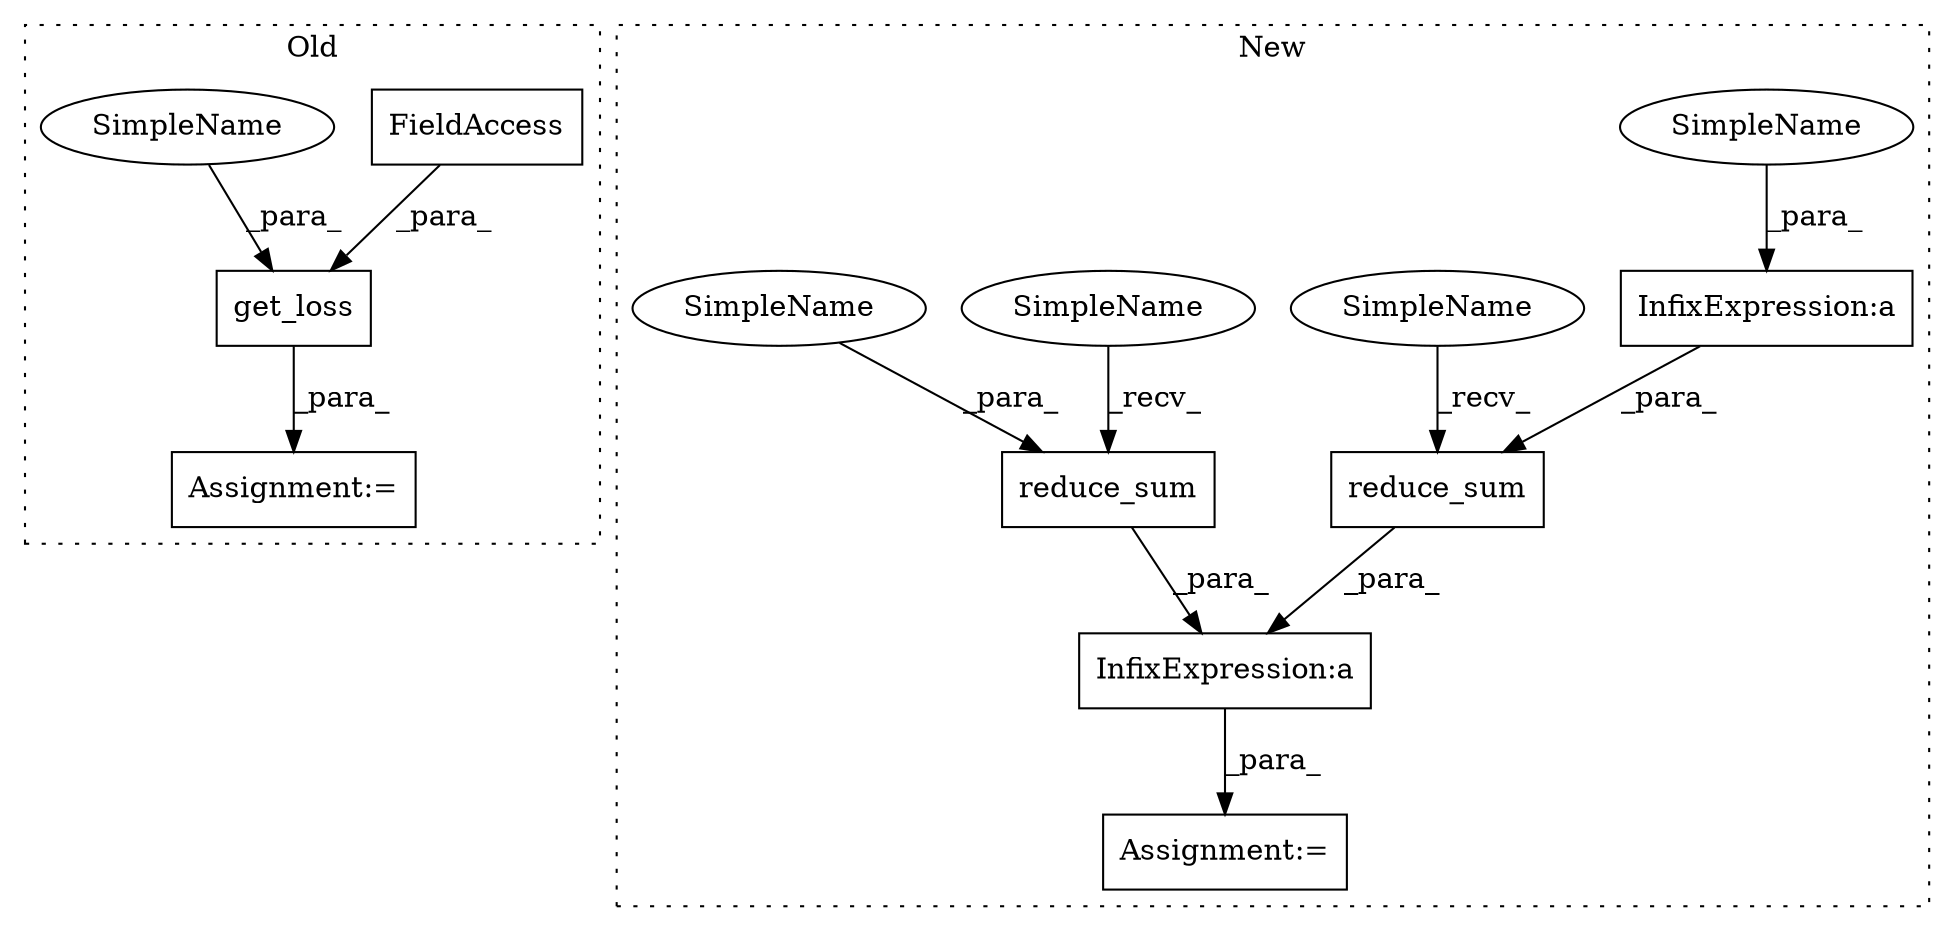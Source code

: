 digraph G {
subgraph cluster0 {
1 [label="get_loss" a="32" s="4619,4655" l="9,1" shape="box"];
6 [label="FieldAccess" a="22" s="4628" l="8" shape="box"];
8 [label="Assignment:=" a="7" s="4618" l="1" shape="box"];
9 [label="SimpleName" a="42" s="4647" l="8" shape="ellipse"];
label = "Old";
style="dotted";
}
subgraph cluster1 {
2 [label="reduce_sum" a="32" s="4597,4621" l="11,1" shape="box"];
3 [label="InfixExpression:a" a="27" s="4610" l="3" shape="box"];
4 [label="InfixExpression:a" a="27" s="4622" l="3" shape="box"];
5 [label="reduce_sum" a="32" s="4636,4655" l="11,1" shape="box"];
7 [label="Assignment:=" a="7" s="4584" l="1" shape="box"];
10 [label="SimpleName" a="42" s="4613" l="8" shape="ellipse"];
11 [label="SimpleName" a="42" s="4647" l="8" shape="ellipse"];
12 [label="SimpleName" a="42" s="4586" l="10" shape="ellipse"];
13 [label="SimpleName" a="42" s="4625" l="10" shape="ellipse"];
label = "New";
style="dotted";
}
1 -> 8 [label="_para_"];
2 -> 4 [label="_para_"];
3 -> 2 [label="_para_"];
4 -> 7 [label="_para_"];
5 -> 4 [label="_para_"];
6 -> 1 [label="_para_"];
9 -> 1 [label="_para_"];
10 -> 3 [label="_para_"];
11 -> 5 [label="_para_"];
12 -> 2 [label="_recv_"];
13 -> 5 [label="_recv_"];
}